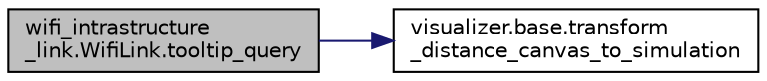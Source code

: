 digraph "wifi_intrastructure_link.WifiLink.tooltip_query"
{
 // LATEX_PDF_SIZE
  edge [fontname="Helvetica",fontsize="10",labelfontname="Helvetica",labelfontsize="10"];
  node [fontname="Helvetica",fontsize="10",shape=record];
  rankdir="LR";
  Node1 [label="wifi_intrastructure\l_link.WifiLink.tooltip_query",height=0.2,width=0.4,color="black", fillcolor="grey75", style="filled", fontcolor="black",tooltip="Destroy function."];
  Node1 -> Node2 [color="midnightblue",fontsize="10",style="solid",fontname="Helvetica"];
  Node2 [label="visualizer.base.transform\l_distance_canvas_to_simulation",height=0.2,width=0.4,color="black", fillcolor="white", style="filled",URL="$namespacevisualizer_1_1base.html#a6dac2b96a6a2e3481ea8b539886d4f3b",tooltip=" "];
}
